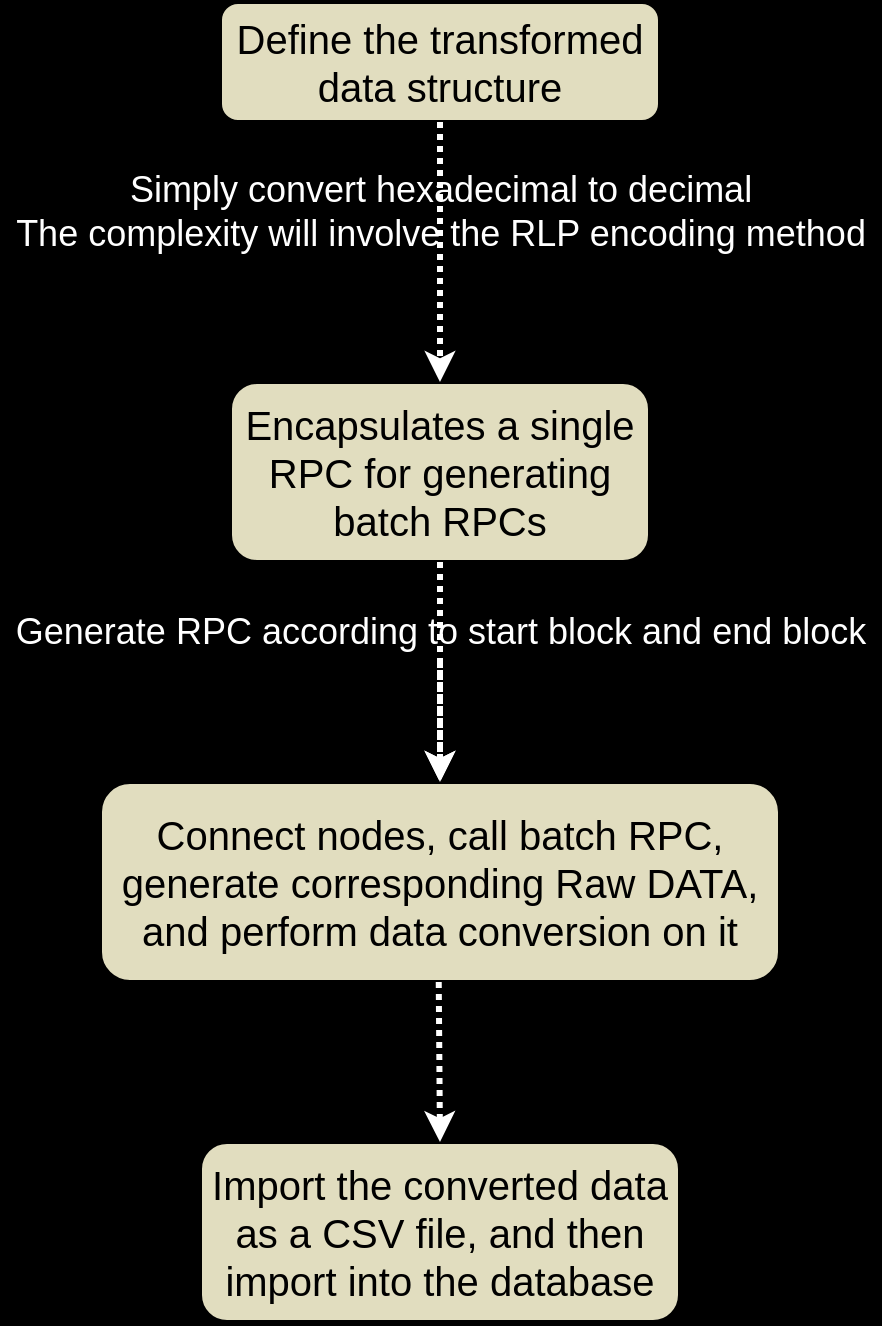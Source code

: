 <mxfile version="18.0.7" type="github">
  <diagram id="B21RAmatwuYNHKI92kOE" name="Page-1">
    <mxGraphModel dx="2276" dy="794" grid="1" gridSize="10" guides="1" tooltips="1" connect="1" arrows="1" fold="1" page="1" pageScale="1" pageWidth="850" pageHeight="1100" background="#000000" math="0" shadow="0">
      <root>
        <mxCell id="0" />
        <mxCell id="1" parent="0" />
        <mxCell id="hXdrNt66-wiPAbCONSOE-1" value="&lt;span style=&quot;font-size: 20px;&quot;&gt;Define the transformed data structure&lt;/span&gt;" style="rounded=1;whiteSpace=wrap;html=1;strokeWidth=2;fillColor=#E1DDBF;strokeColor=default;" parent="1" vertex="1">
          <mxGeometry x="-440" y="120" width="220" height="60" as="geometry" />
        </mxCell>
        <mxCell id="hXdrNt66-wiPAbCONSOE-24" value="&lt;font style=&quot;font-size: 20px;&quot;&gt;Encapsulates a single RPC for generating batch RPCs&lt;/font&gt;" style="rounded=1;whiteSpace=wrap;html=1;strokeWidth=2;fillColor=#E1DDBF;strokeColor=default;" parent="1" vertex="1">
          <mxGeometry x="-435" y="310" width="210" height="90" as="geometry" />
        </mxCell>
        <mxCell id="hXdrNt66-wiPAbCONSOE-27" value="&lt;div&gt;Simply convert hexadecimal to decimal&lt;/div&gt;&lt;div&gt;The complexity will involve the RLP encoding method&lt;/div&gt;" style="text;html=1;align=center;verticalAlign=middle;resizable=0;points=[];autosize=1;strokeColor=none;fillColor=none;fontSize=18;fontColor=#FFFFFF;" parent="1" vertex="1">
          <mxGeometry x="-550" y="200" width="440" height="50" as="geometry" />
        </mxCell>
        <mxCell id="9G414LHua1nHi3aBU_wk-8" value="" style="edgeStyle=orthogonalEdgeStyle;rounded=0;orthogonalLoop=1;jettySize=auto;html=1;dashed=1;dashPattern=1 1;strokeColor=#FFFFFF;strokeWidth=3;" parent="1" source="hXdrNt66-wiPAbCONSOE-28" target="9G414LHua1nHi3aBU_wk-2" edge="1">
          <mxGeometry relative="1" as="geometry" />
        </mxCell>
        <mxCell id="hXdrNt66-wiPAbCONSOE-28" value="Generate RPC according to start block and end block" style="text;html=1;align=center;verticalAlign=middle;resizable=0;points=[];autosize=1;strokeColor=none;fillColor=none;fontSize=18;fontColor=#FFFFFF;" parent="1" vertex="1">
          <mxGeometry x="-550" y="420" width="440" height="30" as="geometry" />
        </mxCell>
        <mxCell id="9G414LHua1nHi3aBU_wk-2" value="&lt;font style=&quot;font-size: 20px;&quot;&gt;Connect nodes, call batch RPC, generate corresponding Raw DATA, and perform data conversion on it&lt;/font&gt;" style="rounded=1;whiteSpace=wrap;html=1;strokeWidth=2;fillColor=#E1DDBF;strokeColor=default;" parent="1" vertex="1">
          <mxGeometry x="-500" y="510" width="340" height="100" as="geometry" />
        </mxCell>
        <mxCell id="9G414LHua1nHi3aBU_wk-3" value="&lt;font style=&quot;font-size: 20px;&quot;&gt;Import the converted data as a CSV file, and then import into the database&lt;/font&gt;" style="rounded=1;whiteSpace=wrap;html=1;strokeWidth=2;fillColor=#E1DDBF;strokeColor=default;" parent="1" vertex="1">
          <mxGeometry x="-450" y="690" width="240" height="90" as="geometry" />
        </mxCell>
        <mxCell id="9G414LHua1nHi3aBU_wk-4" value="" style="endArrow=classic;html=1;rounded=0;strokeColor=#FFFFFF;strokeWidth=3;entryX=0.5;entryY=0;entryDx=0;entryDy=0;dashed=1;dashPattern=1 1;" parent="1" target="hXdrNt66-wiPAbCONSOE-24" edge="1">
          <mxGeometry width="50" height="50" relative="1" as="geometry">
            <mxPoint x="-330" y="180" as="sourcePoint" />
            <mxPoint x="-280" y="130" as="targetPoint" />
          </mxGeometry>
        </mxCell>
        <mxCell id="9G414LHua1nHi3aBU_wk-5" value="" style="endArrow=classic;html=1;rounded=0;strokeColor=#FFFFFF;strokeWidth=3;dashed=1;dashPattern=1 1;entryX=0.5;entryY=0;entryDx=0;entryDy=0;exitX=0.5;exitY=1;exitDx=0;exitDy=0;" parent="1" source="hXdrNt66-wiPAbCONSOE-24" target="9G414LHua1nHi3aBU_wk-2" edge="1">
          <mxGeometry width="50" height="50" relative="1" as="geometry">
            <mxPoint x="-330.62" y="410" as="sourcePoint" />
            <mxPoint x="-331" y="500" as="targetPoint" />
          </mxGeometry>
        </mxCell>
        <mxCell id="9G414LHua1nHi3aBU_wk-7" value="" style="endArrow=classic;html=1;rounded=0;strokeColor=#FFFFFF;strokeWidth=3;dashed=1;dashPattern=1 1;" parent="1" edge="1">
          <mxGeometry width="50" height="50" relative="1" as="geometry">
            <mxPoint x="-330.63" y="610" as="sourcePoint" />
            <mxPoint x="-330" y="690" as="targetPoint" />
          </mxGeometry>
        </mxCell>
      </root>
    </mxGraphModel>
  </diagram>
</mxfile>
